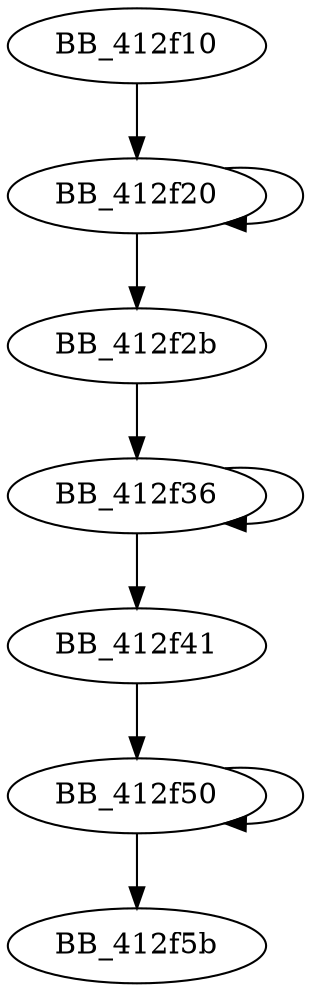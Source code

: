 DiGraph sub_412F10{
BB_412f10->BB_412f20
BB_412f20->BB_412f20
BB_412f20->BB_412f2b
BB_412f2b->BB_412f36
BB_412f36->BB_412f36
BB_412f36->BB_412f41
BB_412f41->BB_412f50
BB_412f50->BB_412f50
BB_412f50->BB_412f5b
}
